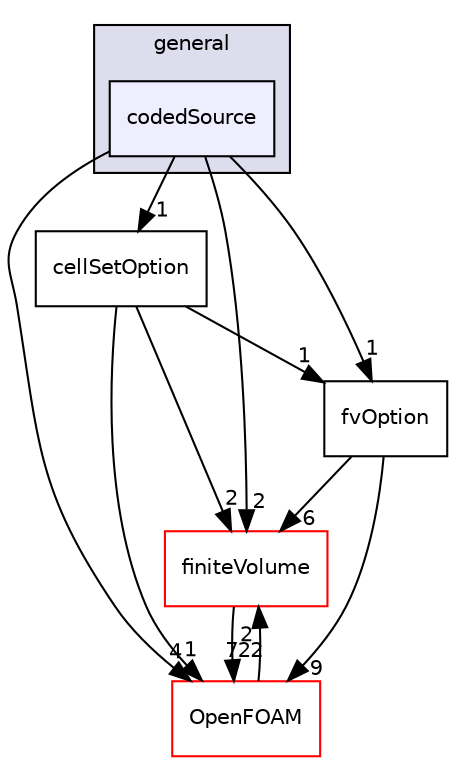 digraph "src/fvOptions/sources/general/codedSource" {
  bgcolor=transparent;
  compound=true
  node [ fontsize="10", fontname="Helvetica"];
  edge [ labelfontsize="10", labelfontname="Helvetica"];
  subgraph clusterdir_72795626a818b0414b803468c9fe69a0 {
    graph [ bgcolor="#ddddee", pencolor="black", label="general" fontname="Helvetica", fontsize="10", URL="dir_72795626a818b0414b803468c9fe69a0.html"]
  dir_143bf1c32728e888f2a8fadcc8e856ca [shape=box, label="codedSource", style="filled", fillcolor="#eeeeff", pencolor="black", URL="dir_143bf1c32728e888f2a8fadcc8e856ca.html"];
  }
  dir_9bd15774b555cf7259a6fa18f99fe99b [shape=box label="finiteVolume" color="red" URL="dir_9bd15774b555cf7259a6fa18f99fe99b.html"];
  dir_c5473ff19b20e6ec4dfe5c310b3778a8 [shape=box label="OpenFOAM" color="red" URL="dir_c5473ff19b20e6ec4dfe5c310b3778a8.html"];
  dir_66978cfd90af47a6fda973caaecb1d19 [shape=box label="fvOption" URL="dir_66978cfd90af47a6fda973caaecb1d19.html"];
  dir_3985ce20ae33982f8c583731dc480b49 [shape=box label="cellSetOption" URL="dir_3985ce20ae33982f8c583731dc480b49.html"];
  dir_9bd15774b555cf7259a6fa18f99fe99b->dir_c5473ff19b20e6ec4dfe5c310b3778a8 [headlabel="722", labeldistance=1.5 headhref="dir_000881_001873.html"];
  dir_143bf1c32728e888f2a8fadcc8e856ca->dir_9bd15774b555cf7259a6fa18f99fe99b [headlabel="2", labeldistance=1.5 headhref="dir_001325_000881.html"];
  dir_143bf1c32728e888f2a8fadcc8e856ca->dir_c5473ff19b20e6ec4dfe5c310b3778a8 [headlabel="4", labeldistance=1.5 headhref="dir_001325_001873.html"];
  dir_143bf1c32728e888f2a8fadcc8e856ca->dir_66978cfd90af47a6fda973caaecb1d19 [headlabel="1", labeldistance=1.5 headhref="dir_001325_001301.html"];
  dir_143bf1c32728e888f2a8fadcc8e856ca->dir_3985ce20ae33982f8c583731dc480b49 [headlabel="1", labeldistance=1.5 headhref="dir_001325_001293.html"];
  dir_c5473ff19b20e6ec4dfe5c310b3778a8->dir_9bd15774b555cf7259a6fa18f99fe99b [headlabel="2", labeldistance=1.5 headhref="dir_001873_000881.html"];
  dir_66978cfd90af47a6fda973caaecb1d19->dir_9bd15774b555cf7259a6fa18f99fe99b [headlabel="6", labeldistance=1.5 headhref="dir_001301_000881.html"];
  dir_66978cfd90af47a6fda973caaecb1d19->dir_c5473ff19b20e6ec4dfe5c310b3778a8 [headlabel="9", labeldistance=1.5 headhref="dir_001301_001873.html"];
  dir_3985ce20ae33982f8c583731dc480b49->dir_9bd15774b555cf7259a6fa18f99fe99b [headlabel="2", labeldistance=1.5 headhref="dir_001293_000881.html"];
  dir_3985ce20ae33982f8c583731dc480b49->dir_c5473ff19b20e6ec4dfe5c310b3778a8 [headlabel="1", labeldistance=1.5 headhref="dir_001293_001873.html"];
  dir_3985ce20ae33982f8c583731dc480b49->dir_66978cfd90af47a6fda973caaecb1d19 [headlabel="1", labeldistance=1.5 headhref="dir_001293_001301.html"];
}
